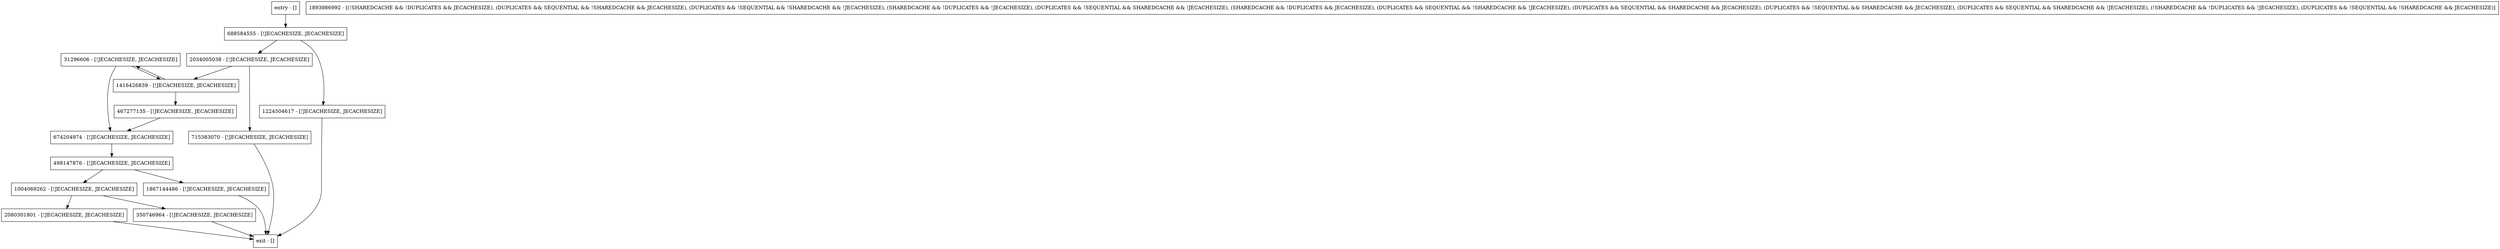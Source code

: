 digraph getNext {
node [shape=record];
1004069262 [label="1004069262 - [!JECACHESIZE, JECACHESIZE]"];
1893986992 [label="1893986992 - [(!SHAREDCACHE && !DUPLICATES && JECACHESIZE), (DUPLICATES && SEQUENTIAL && !SHAREDCACHE && JECACHESIZE), (DUPLICATES && !SEQUENTIAL && !SHAREDCACHE && !JECACHESIZE), (SHAREDCACHE && !DUPLICATES && !JECACHESIZE), (DUPLICATES && !SEQUENTIAL && SHAREDCACHE && !JECACHESIZE), (SHAREDCACHE && !DUPLICATES && JECACHESIZE), (DUPLICATES && SEQUENTIAL && !SHAREDCACHE && !JECACHESIZE), (DUPLICATES && SEQUENTIAL && SHAREDCACHE && JECACHESIZE), (DUPLICATES && !SEQUENTIAL && SHAREDCACHE && JECACHESIZE), (DUPLICATES && SEQUENTIAL && SHAREDCACHE && !JECACHESIZE), (!SHAREDCACHE && !DUPLICATES && !JECACHESIZE), (DUPLICATES && !SEQUENTIAL && !SHAREDCACHE && JECACHESIZE)]"];
1867144486 [label="1867144486 - [!JECACHESIZE, JECACHESIZE]"];
2080301801 [label="2080301801 - [!JECACHESIZE, JECACHESIZE]"];
498147876 [label="498147876 - [!JECACHESIZE, JECACHESIZE]"];
2034005038 [label="2034005038 - [!JECACHESIZE, JECACHESIZE]"];
674204974 [label="674204974 - [!JECACHESIZE, JECACHESIZE]"];
350746964 [label="350746964 - [!JECACHESIZE, JECACHESIZE]"];
entry [label="entry - []"];
exit [label="exit - []"];
688584555 [label="688584555 - [!JECACHESIZE, JECACHESIZE]"];
31296606 [label="31296606 - [!JECACHESIZE, JECACHESIZE]"];
467277135 [label="467277135 - [!JECACHESIZE, JECACHESIZE]"];
1416426839 [label="1416426839 - [!JECACHESIZE, JECACHESIZE]"];
715383070 [label="715383070 - [!JECACHESIZE, JECACHESIZE]"];
1224504617 [label="1224504617 - [!JECACHESIZE, JECACHESIZE]"];
entry;
exit;
1004069262 -> 350746964;
1004069262 -> 2080301801;
1867144486 -> exit;
2080301801 -> exit;
498147876 -> 1004069262;
498147876 -> 1867144486;
2034005038 -> 1416426839;
2034005038 -> 715383070;
674204974 -> 498147876;
350746964 -> exit;
entry -> 688584555;
688584555 -> 2034005038;
688584555 -> 1224504617;
31296606 -> 674204974;
31296606 -> 1416426839;
467277135 -> 674204974;
1416426839 -> 31296606;
1416426839 -> 467277135;
715383070 -> exit;
1224504617 -> exit;
}
